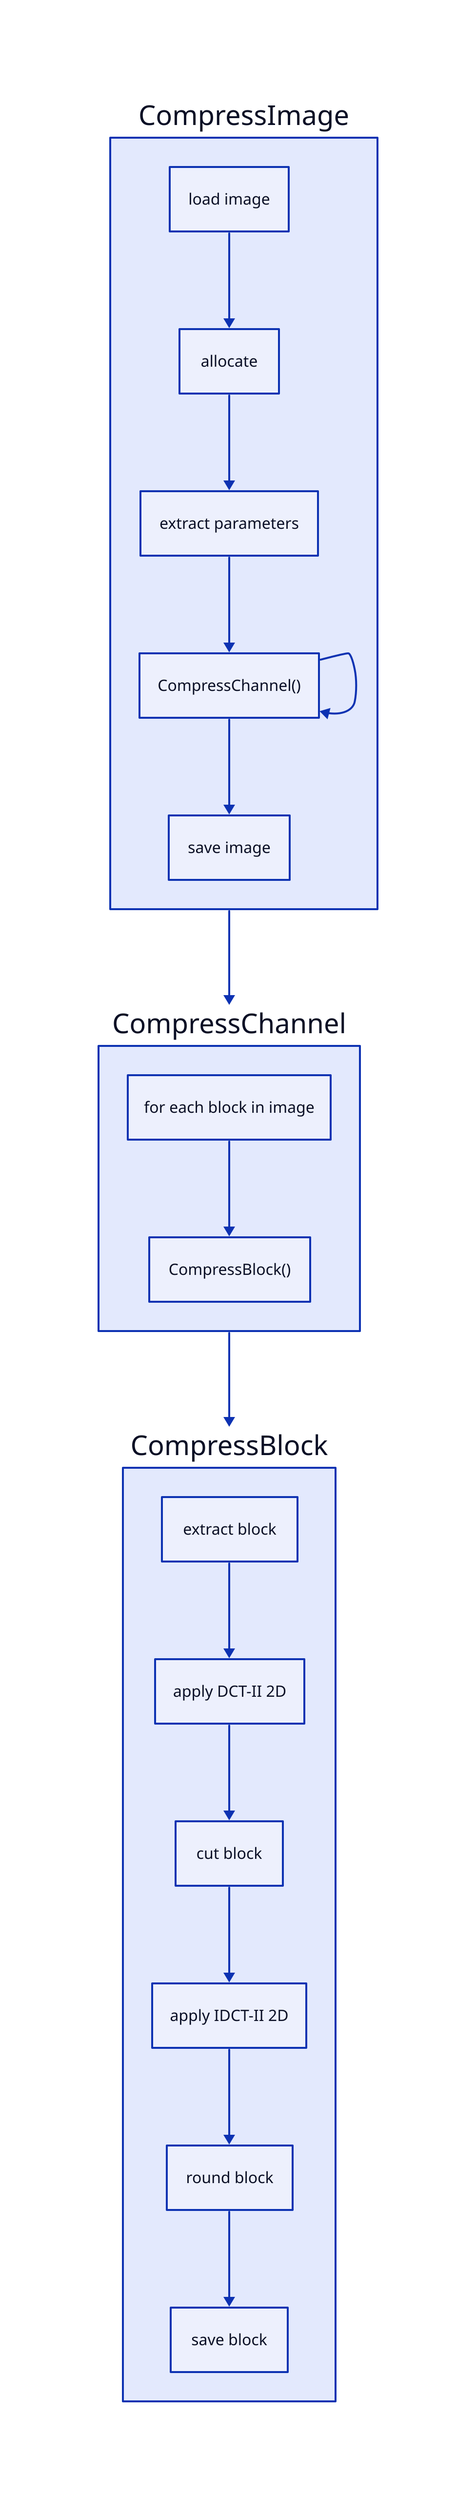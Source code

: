 CompressImage: {
  a0: "load image"
  a1: "allocate"
  a2: "extract parameters"
  a3: "CompressChannel()"
  a4: "save image"
  a0 -> a1 -> a2 -> a3 -> a4
  a3 -> a3
}
CompressChannel: {
  b0: "for each block in image"
  b1: "CompressBlock()"
  b0 -> b1
}
CompressBlock: {
  c0: "extract block"
  c1: "apply DCT-II 2D"
  c2: "cut block"
  c3: "apply IDCT-II 2D"
  c4: "round block"
  c5: "save block"
  c0 -> c1 -> c2 -> c3 -> c4 -> c5
}
CompressImage -> CompressChannel -> CompressBlock
